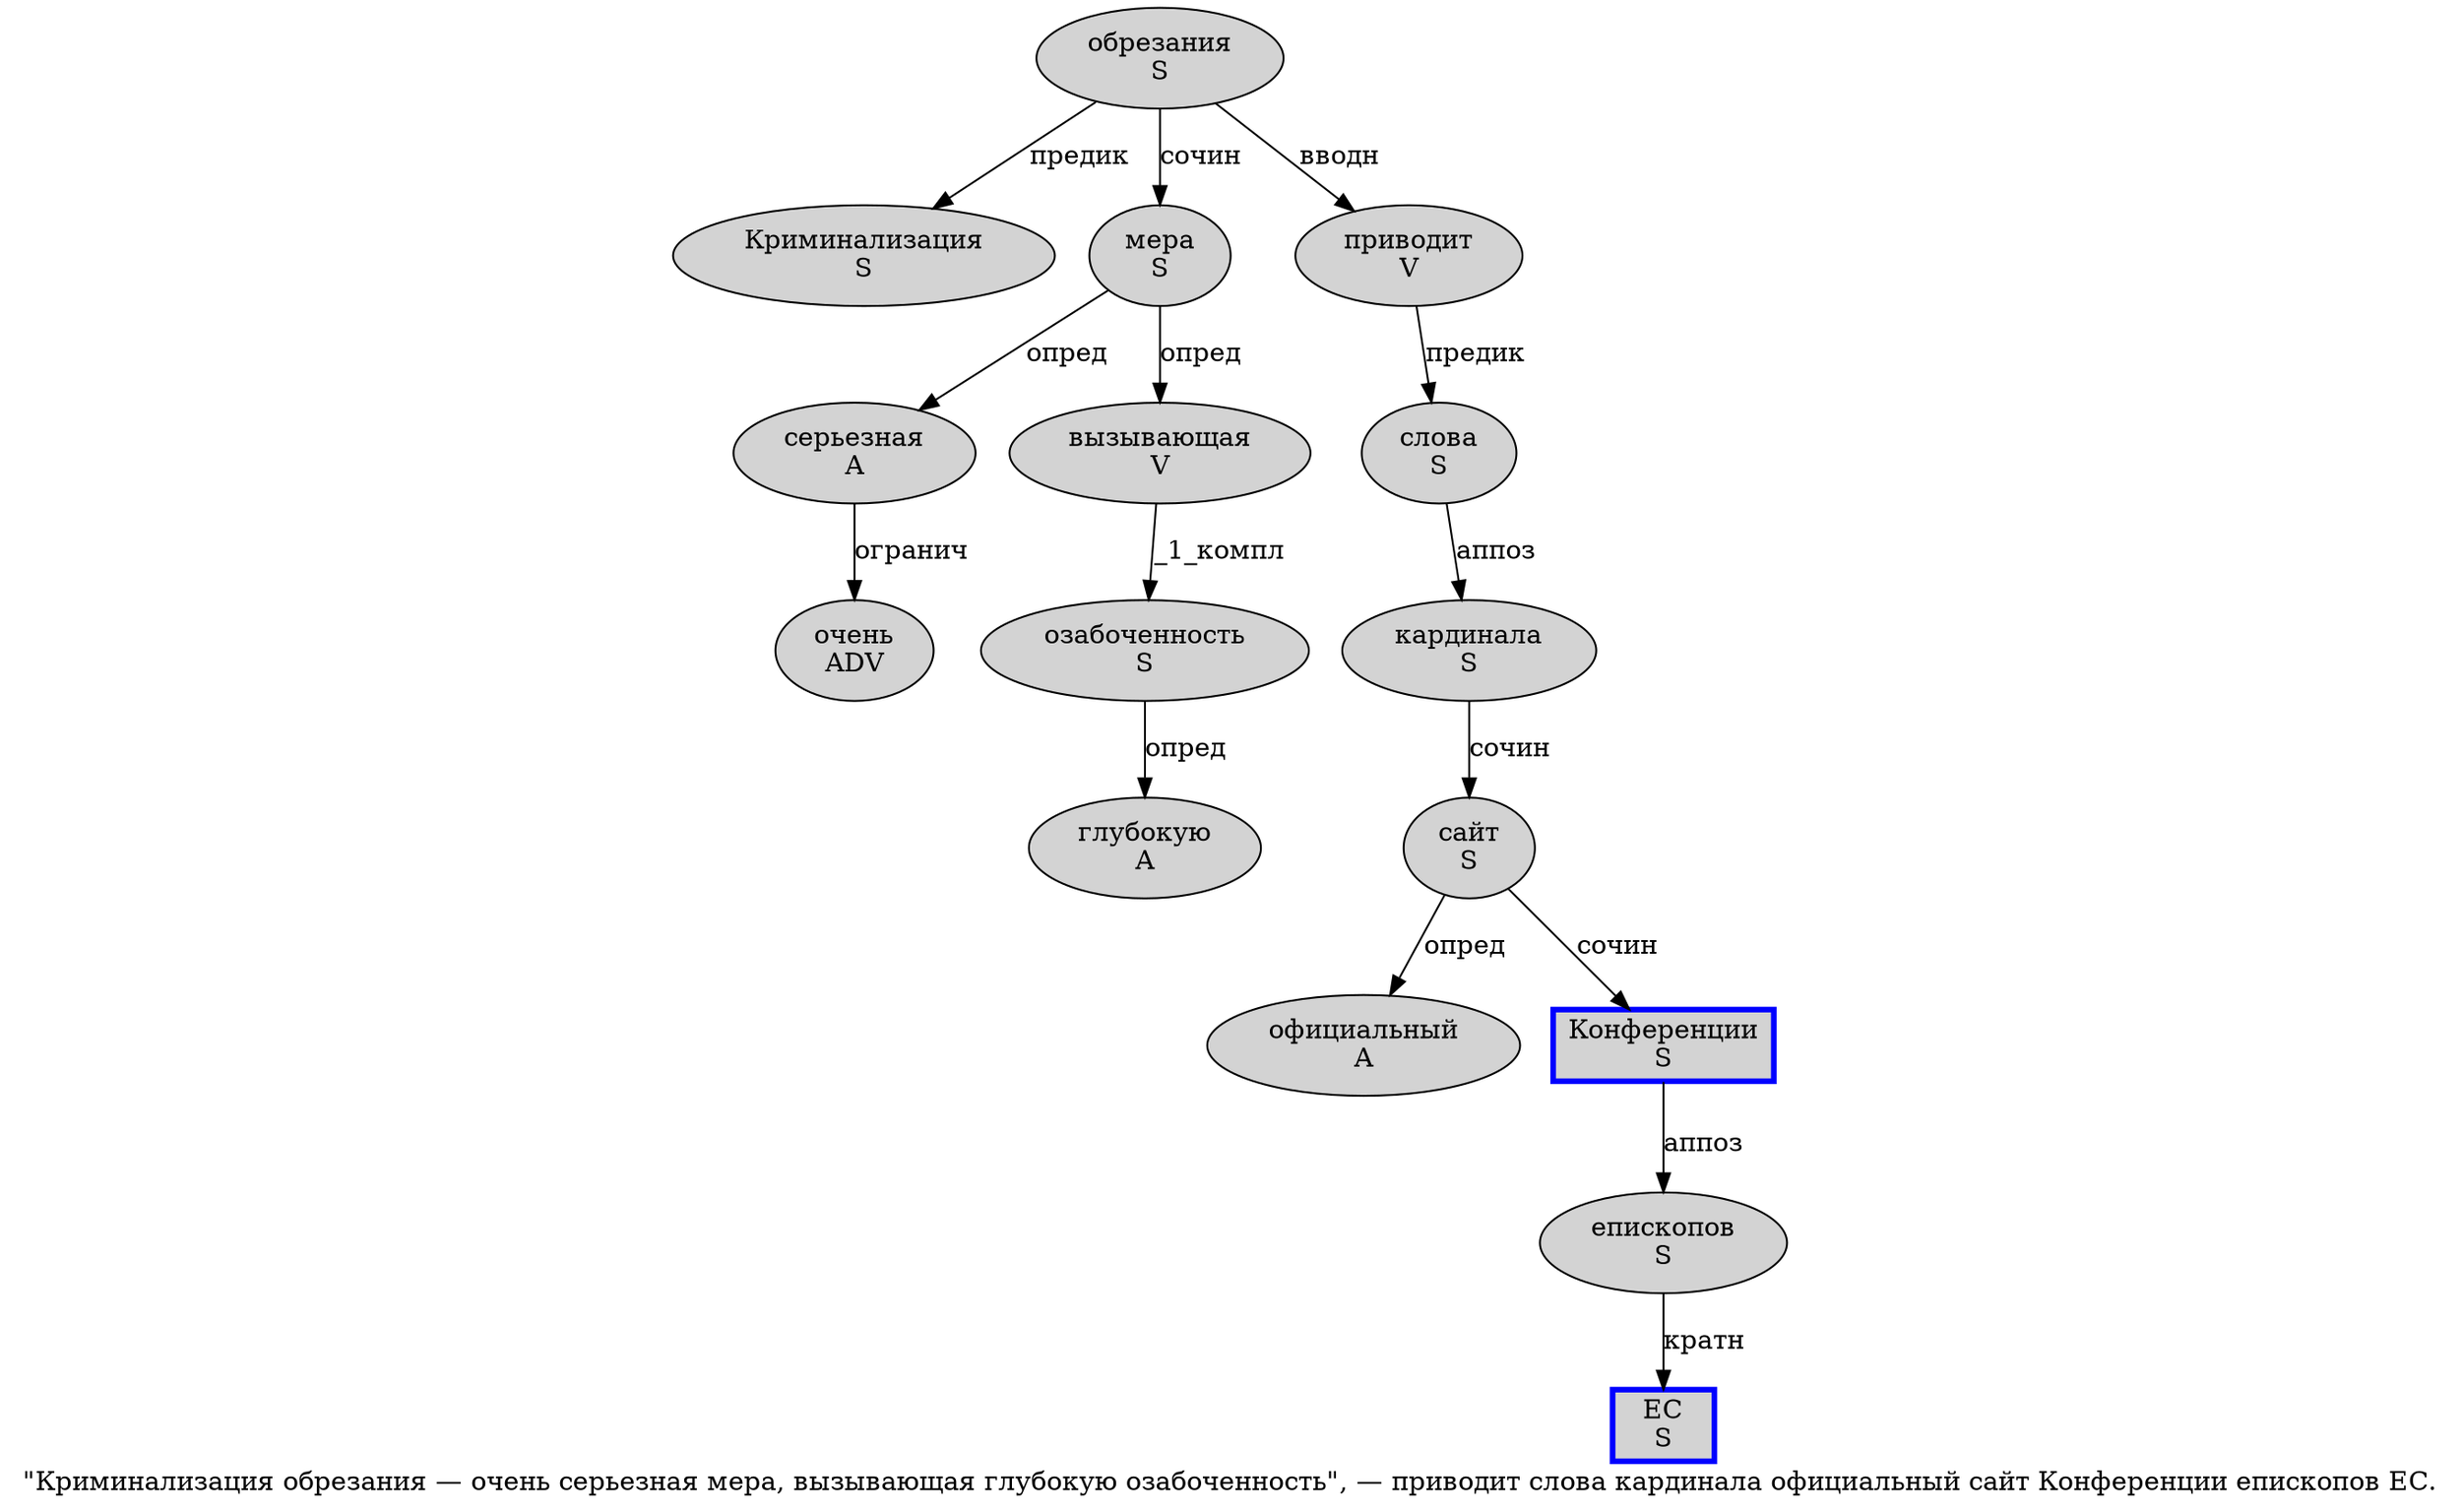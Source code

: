 digraph SENTENCE_1386 {
	graph [label="\"Криминализация обрезания — очень серьезная мера, вызывающая глубокую озабоченность\", — приводит слова кардинала официальный сайт Конференции епископов ЕС."]
	node [style=filled]
		1 [label="Криминализация
S" color="" fillcolor=lightgray penwidth=1 shape=ellipse]
		2 [label="обрезания
S" color="" fillcolor=lightgray penwidth=1 shape=ellipse]
		4 [label="очень
ADV" color="" fillcolor=lightgray penwidth=1 shape=ellipse]
		5 [label="серьезная
A" color="" fillcolor=lightgray penwidth=1 shape=ellipse]
		6 [label="мера
S" color="" fillcolor=lightgray penwidth=1 shape=ellipse]
		8 [label="вызывающая
V" color="" fillcolor=lightgray penwidth=1 shape=ellipse]
		9 [label="глубокую
A" color="" fillcolor=lightgray penwidth=1 shape=ellipse]
		10 [label="озабоченность
S" color="" fillcolor=lightgray penwidth=1 shape=ellipse]
		14 [label="приводит
V" color="" fillcolor=lightgray penwidth=1 shape=ellipse]
		15 [label="слова
S" color="" fillcolor=lightgray penwidth=1 shape=ellipse]
		16 [label="кардинала
S" color="" fillcolor=lightgray penwidth=1 shape=ellipse]
		17 [label="официальный
A" color="" fillcolor=lightgray penwidth=1 shape=ellipse]
		18 [label="сайт
S" color="" fillcolor=lightgray penwidth=1 shape=ellipse]
		19 [label="Конференции
S" color=blue fillcolor=lightgray penwidth=3 shape=box]
		20 [label="епископов
S" color="" fillcolor=lightgray penwidth=1 shape=ellipse]
		21 [label="ЕС
S" color=blue fillcolor=lightgray penwidth=3 shape=box]
			19 -> 20 [label="аппоз"]
			8 -> 10 [label="_1_компл"]
			6 -> 5 [label="опред"]
			6 -> 8 [label="опред"]
			2 -> 1 [label="предик"]
			2 -> 6 [label="сочин"]
			2 -> 14 [label="вводн"]
			18 -> 17 [label="опред"]
			18 -> 19 [label="сочин"]
			20 -> 21 [label="кратн"]
			14 -> 15 [label="предик"]
			16 -> 18 [label="сочин"]
			15 -> 16 [label="аппоз"]
			10 -> 9 [label="опред"]
			5 -> 4 [label="огранич"]
}